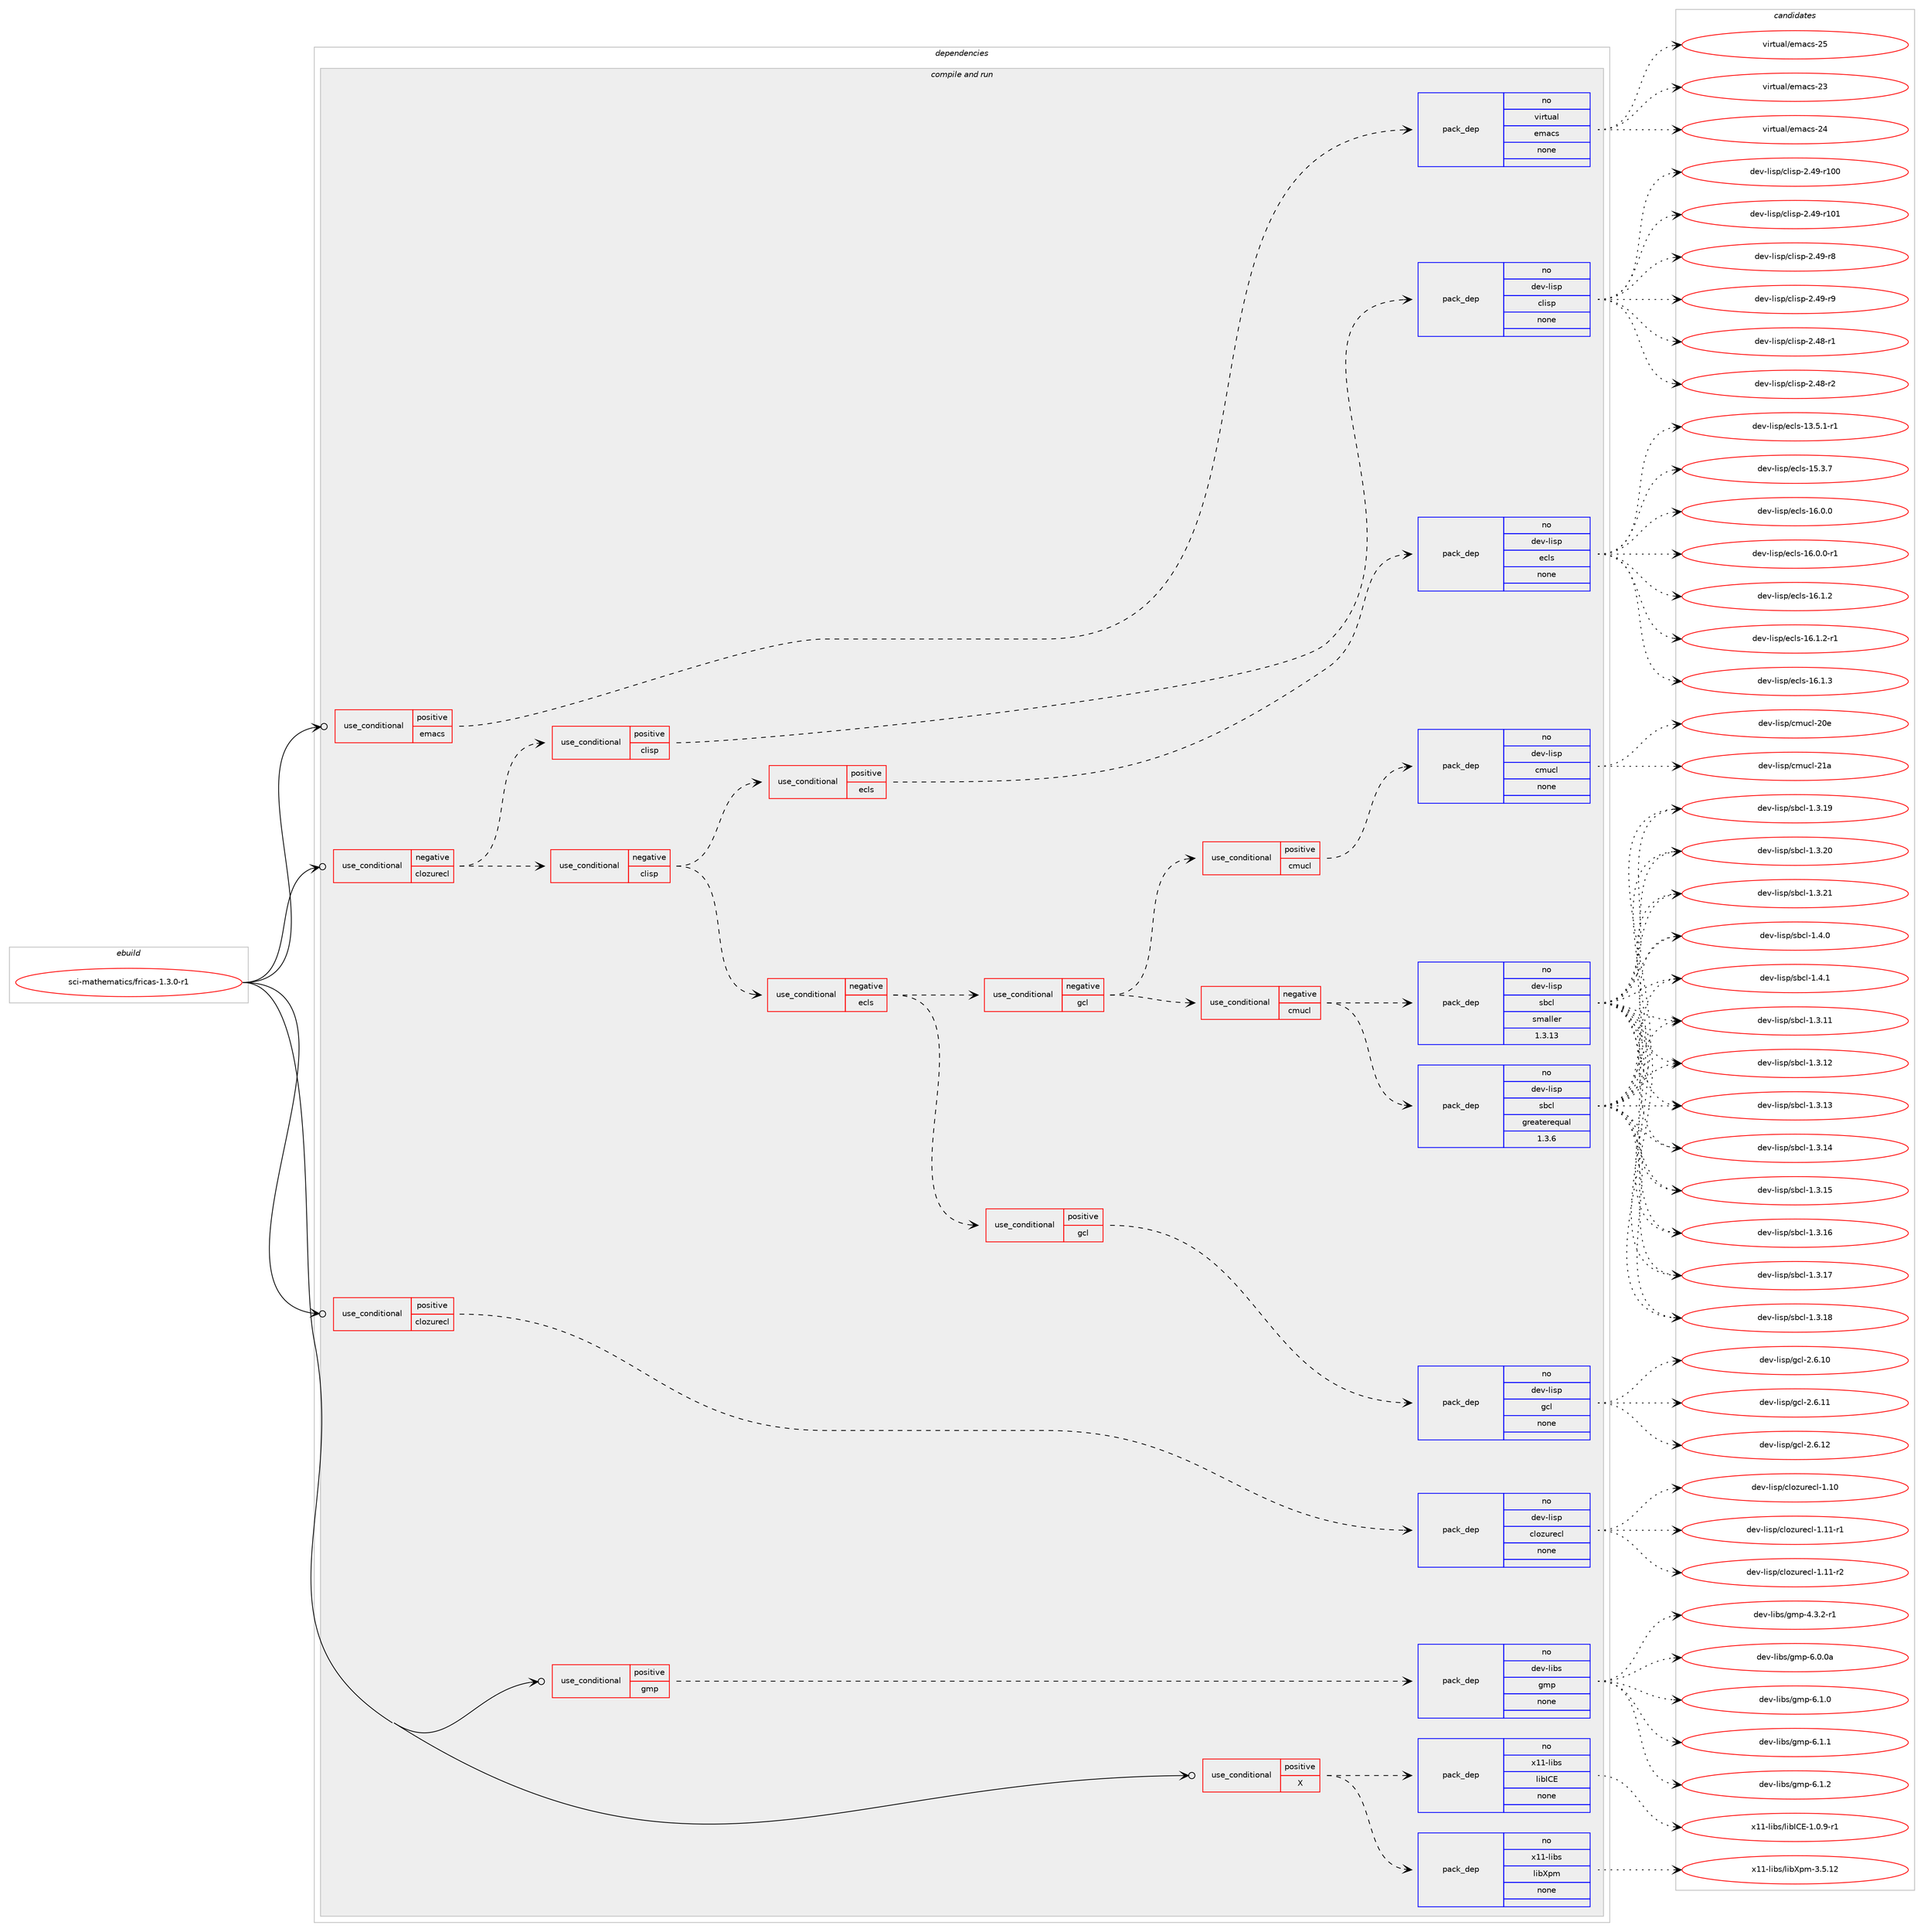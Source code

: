 digraph prolog {

# *************
# Graph options
# *************

newrank=true;
concentrate=true;
compound=true;
graph [rankdir=LR,fontname=Helvetica,fontsize=10,ranksep=1.5];#, ranksep=2.5, nodesep=0.2];
edge  [arrowhead=vee];
node  [fontname=Helvetica,fontsize=10];

# **********
# The ebuild
# **********

subgraph cluster_leftcol {
color=gray;
rank=same;
label=<<i>ebuild</i>>;
id [label="sci-mathematics/fricas-1.3.0-r1", color=red, width=4, href="../sci-mathematics/fricas-1.3.0-r1.svg"];
}

# ****************
# The dependencies
# ****************

subgraph cluster_midcol {
color=gray;
label=<<i>dependencies</i>>;
subgraph cluster_compile {
fillcolor="#eeeeee";
style=filled;
label=<<i>compile</i>>;
}
subgraph cluster_compileandrun {
fillcolor="#eeeeee";
style=filled;
label=<<i>compile and run</i>>;
subgraph cond111323 {
dependency455008 [label=<<TABLE BORDER="0" CELLBORDER="1" CELLSPACING="0" CELLPADDING="4"><TR><TD ROWSPAN="3" CELLPADDING="10">use_conditional</TD></TR><TR><TD>negative</TD></TR><TR><TD>clozurecl</TD></TR></TABLE>>, shape=none, color=red];
subgraph cond111324 {
dependency455009 [label=<<TABLE BORDER="0" CELLBORDER="1" CELLSPACING="0" CELLPADDING="4"><TR><TD ROWSPAN="3" CELLPADDING="10">use_conditional</TD></TR><TR><TD>positive</TD></TR><TR><TD>clisp</TD></TR></TABLE>>, shape=none, color=red];
subgraph pack335729 {
dependency455010 [label=<<TABLE BORDER="0" CELLBORDER="1" CELLSPACING="0" CELLPADDING="4" WIDTH="220"><TR><TD ROWSPAN="6" CELLPADDING="30">pack_dep</TD></TR><TR><TD WIDTH="110">no</TD></TR><TR><TD>dev-lisp</TD></TR><TR><TD>clisp</TD></TR><TR><TD>none</TD></TR><TR><TD></TD></TR></TABLE>>, shape=none, color=blue];
}
dependency455009:e -> dependency455010:w [weight=20,style="dashed",arrowhead="vee"];
}
dependency455008:e -> dependency455009:w [weight=20,style="dashed",arrowhead="vee"];
subgraph cond111325 {
dependency455011 [label=<<TABLE BORDER="0" CELLBORDER="1" CELLSPACING="0" CELLPADDING="4"><TR><TD ROWSPAN="3" CELLPADDING="10">use_conditional</TD></TR><TR><TD>negative</TD></TR><TR><TD>clisp</TD></TR></TABLE>>, shape=none, color=red];
subgraph cond111326 {
dependency455012 [label=<<TABLE BORDER="0" CELLBORDER="1" CELLSPACING="0" CELLPADDING="4"><TR><TD ROWSPAN="3" CELLPADDING="10">use_conditional</TD></TR><TR><TD>positive</TD></TR><TR><TD>ecls</TD></TR></TABLE>>, shape=none, color=red];
subgraph pack335730 {
dependency455013 [label=<<TABLE BORDER="0" CELLBORDER="1" CELLSPACING="0" CELLPADDING="4" WIDTH="220"><TR><TD ROWSPAN="6" CELLPADDING="30">pack_dep</TD></TR><TR><TD WIDTH="110">no</TD></TR><TR><TD>dev-lisp</TD></TR><TR><TD>ecls</TD></TR><TR><TD>none</TD></TR><TR><TD></TD></TR></TABLE>>, shape=none, color=blue];
}
dependency455012:e -> dependency455013:w [weight=20,style="dashed",arrowhead="vee"];
}
dependency455011:e -> dependency455012:w [weight=20,style="dashed",arrowhead="vee"];
subgraph cond111327 {
dependency455014 [label=<<TABLE BORDER="0" CELLBORDER="1" CELLSPACING="0" CELLPADDING="4"><TR><TD ROWSPAN="3" CELLPADDING="10">use_conditional</TD></TR><TR><TD>negative</TD></TR><TR><TD>ecls</TD></TR></TABLE>>, shape=none, color=red];
subgraph cond111328 {
dependency455015 [label=<<TABLE BORDER="0" CELLBORDER="1" CELLSPACING="0" CELLPADDING="4"><TR><TD ROWSPAN="3" CELLPADDING="10">use_conditional</TD></TR><TR><TD>positive</TD></TR><TR><TD>gcl</TD></TR></TABLE>>, shape=none, color=red];
subgraph pack335731 {
dependency455016 [label=<<TABLE BORDER="0" CELLBORDER="1" CELLSPACING="0" CELLPADDING="4" WIDTH="220"><TR><TD ROWSPAN="6" CELLPADDING="30">pack_dep</TD></TR><TR><TD WIDTH="110">no</TD></TR><TR><TD>dev-lisp</TD></TR><TR><TD>gcl</TD></TR><TR><TD>none</TD></TR><TR><TD></TD></TR></TABLE>>, shape=none, color=blue];
}
dependency455015:e -> dependency455016:w [weight=20,style="dashed",arrowhead="vee"];
}
dependency455014:e -> dependency455015:w [weight=20,style="dashed",arrowhead="vee"];
subgraph cond111329 {
dependency455017 [label=<<TABLE BORDER="0" CELLBORDER="1" CELLSPACING="0" CELLPADDING="4"><TR><TD ROWSPAN="3" CELLPADDING="10">use_conditional</TD></TR><TR><TD>negative</TD></TR><TR><TD>gcl</TD></TR></TABLE>>, shape=none, color=red];
subgraph cond111330 {
dependency455018 [label=<<TABLE BORDER="0" CELLBORDER="1" CELLSPACING="0" CELLPADDING="4"><TR><TD ROWSPAN="3" CELLPADDING="10">use_conditional</TD></TR><TR><TD>positive</TD></TR><TR><TD>cmucl</TD></TR></TABLE>>, shape=none, color=red];
subgraph pack335732 {
dependency455019 [label=<<TABLE BORDER="0" CELLBORDER="1" CELLSPACING="0" CELLPADDING="4" WIDTH="220"><TR><TD ROWSPAN="6" CELLPADDING="30">pack_dep</TD></TR><TR><TD WIDTH="110">no</TD></TR><TR><TD>dev-lisp</TD></TR><TR><TD>cmucl</TD></TR><TR><TD>none</TD></TR><TR><TD></TD></TR></TABLE>>, shape=none, color=blue];
}
dependency455018:e -> dependency455019:w [weight=20,style="dashed",arrowhead="vee"];
}
dependency455017:e -> dependency455018:w [weight=20,style="dashed",arrowhead="vee"];
subgraph cond111331 {
dependency455020 [label=<<TABLE BORDER="0" CELLBORDER="1" CELLSPACING="0" CELLPADDING="4"><TR><TD ROWSPAN="3" CELLPADDING="10">use_conditional</TD></TR><TR><TD>negative</TD></TR><TR><TD>cmucl</TD></TR></TABLE>>, shape=none, color=red];
subgraph pack335733 {
dependency455021 [label=<<TABLE BORDER="0" CELLBORDER="1" CELLSPACING="0" CELLPADDING="4" WIDTH="220"><TR><TD ROWSPAN="6" CELLPADDING="30">pack_dep</TD></TR><TR><TD WIDTH="110">no</TD></TR><TR><TD>dev-lisp</TD></TR><TR><TD>sbcl</TD></TR><TR><TD>greaterequal</TD></TR><TR><TD>1.3.6</TD></TR></TABLE>>, shape=none, color=blue];
}
dependency455020:e -> dependency455021:w [weight=20,style="dashed",arrowhead="vee"];
subgraph pack335734 {
dependency455022 [label=<<TABLE BORDER="0" CELLBORDER="1" CELLSPACING="0" CELLPADDING="4" WIDTH="220"><TR><TD ROWSPAN="6" CELLPADDING="30">pack_dep</TD></TR><TR><TD WIDTH="110">no</TD></TR><TR><TD>dev-lisp</TD></TR><TR><TD>sbcl</TD></TR><TR><TD>smaller</TD></TR><TR><TD>1.3.13</TD></TR></TABLE>>, shape=none, color=blue];
}
dependency455020:e -> dependency455022:w [weight=20,style="dashed",arrowhead="vee"];
}
dependency455017:e -> dependency455020:w [weight=20,style="dashed",arrowhead="vee"];
}
dependency455014:e -> dependency455017:w [weight=20,style="dashed",arrowhead="vee"];
}
dependency455011:e -> dependency455014:w [weight=20,style="dashed",arrowhead="vee"];
}
dependency455008:e -> dependency455011:w [weight=20,style="dashed",arrowhead="vee"];
}
id:e -> dependency455008:w [weight=20,style="solid",arrowhead="odotvee"];
subgraph cond111332 {
dependency455023 [label=<<TABLE BORDER="0" CELLBORDER="1" CELLSPACING="0" CELLPADDING="4"><TR><TD ROWSPAN="3" CELLPADDING="10">use_conditional</TD></TR><TR><TD>positive</TD></TR><TR><TD>X</TD></TR></TABLE>>, shape=none, color=red];
subgraph pack335735 {
dependency455024 [label=<<TABLE BORDER="0" CELLBORDER="1" CELLSPACING="0" CELLPADDING="4" WIDTH="220"><TR><TD ROWSPAN="6" CELLPADDING="30">pack_dep</TD></TR><TR><TD WIDTH="110">no</TD></TR><TR><TD>x11-libs</TD></TR><TR><TD>libXpm</TD></TR><TR><TD>none</TD></TR><TR><TD></TD></TR></TABLE>>, shape=none, color=blue];
}
dependency455023:e -> dependency455024:w [weight=20,style="dashed",arrowhead="vee"];
subgraph pack335736 {
dependency455025 [label=<<TABLE BORDER="0" CELLBORDER="1" CELLSPACING="0" CELLPADDING="4" WIDTH="220"><TR><TD ROWSPAN="6" CELLPADDING="30">pack_dep</TD></TR><TR><TD WIDTH="110">no</TD></TR><TR><TD>x11-libs</TD></TR><TR><TD>libICE</TD></TR><TR><TD>none</TD></TR><TR><TD></TD></TR></TABLE>>, shape=none, color=blue];
}
dependency455023:e -> dependency455025:w [weight=20,style="dashed",arrowhead="vee"];
}
id:e -> dependency455023:w [weight=20,style="solid",arrowhead="odotvee"];
subgraph cond111333 {
dependency455026 [label=<<TABLE BORDER="0" CELLBORDER="1" CELLSPACING="0" CELLPADDING="4"><TR><TD ROWSPAN="3" CELLPADDING="10">use_conditional</TD></TR><TR><TD>positive</TD></TR><TR><TD>clozurecl</TD></TR></TABLE>>, shape=none, color=red];
subgraph pack335737 {
dependency455027 [label=<<TABLE BORDER="0" CELLBORDER="1" CELLSPACING="0" CELLPADDING="4" WIDTH="220"><TR><TD ROWSPAN="6" CELLPADDING="30">pack_dep</TD></TR><TR><TD WIDTH="110">no</TD></TR><TR><TD>dev-lisp</TD></TR><TR><TD>clozurecl</TD></TR><TR><TD>none</TD></TR><TR><TD></TD></TR></TABLE>>, shape=none, color=blue];
}
dependency455026:e -> dependency455027:w [weight=20,style="dashed",arrowhead="vee"];
}
id:e -> dependency455026:w [weight=20,style="solid",arrowhead="odotvee"];
subgraph cond111334 {
dependency455028 [label=<<TABLE BORDER="0" CELLBORDER="1" CELLSPACING="0" CELLPADDING="4"><TR><TD ROWSPAN="3" CELLPADDING="10">use_conditional</TD></TR><TR><TD>positive</TD></TR><TR><TD>emacs</TD></TR></TABLE>>, shape=none, color=red];
subgraph pack335738 {
dependency455029 [label=<<TABLE BORDER="0" CELLBORDER="1" CELLSPACING="0" CELLPADDING="4" WIDTH="220"><TR><TD ROWSPAN="6" CELLPADDING="30">pack_dep</TD></TR><TR><TD WIDTH="110">no</TD></TR><TR><TD>virtual</TD></TR><TR><TD>emacs</TD></TR><TR><TD>none</TD></TR><TR><TD></TD></TR></TABLE>>, shape=none, color=blue];
}
dependency455028:e -> dependency455029:w [weight=20,style="dashed",arrowhead="vee"];
}
id:e -> dependency455028:w [weight=20,style="solid",arrowhead="odotvee"];
subgraph cond111335 {
dependency455030 [label=<<TABLE BORDER="0" CELLBORDER="1" CELLSPACING="0" CELLPADDING="4"><TR><TD ROWSPAN="3" CELLPADDING="10">use_conditional</TD></TR><TR><TD>positive</TD></TR><TR><TD>gmp</TD></TR></TABLE>>, shape=none, color=red];
subgraph pack335739 {
dependency455031 [label=<<TABLE BORDER="0" CELLBORDER="1" CELLSPACING="0" CELLPADDING="4" WIDTH="220"><TR><TD ROWSPAN="6" CELLPADDING="30">pack_dep</TD></TR><TR><TD WIDTH="110">no</TD></TR><TR><TD>dev-libs</TD></TR><TR><TD>gmp</TD></TR><TR><TD>none</TD></TR><TR><TD></TD></TR></TABLE>>, shape=none, color=blue];
}
dependency455030:e -> dependency455031:w [weight=20,style="dashed",arrowhead="vee"];
}
id:e -> dependency455030:w [weight=20,style="solid",arrowhead="odotvee"];
}
subgraph cluster_run {
fillcolor="#eeeeee";
style=filled;
label=<<i>run</i>>;
}
}

# **************
# The candidates
# **************

subgraph cluster_choices {
rank=same;
color=gray;
label=<<i>candidates</i>>;

subgraph choice335729 {
color=black;
nodesep=1;
choice10010111845108105115112479910810511511245504652564511449 [label="dev-lisp/clisp-2.48-r1", color=red, width=4,href="../dev-lisp/clisp-2.48-r1.svg"];
choice10010111845108105115112479910810511511245504652564511450 [label="dev-lisp/clisp-2.48-r2", color=red, width=4,href="../dev-lisp/clisp-2.48-r2.svg"];
choice100101118451081051151124799108105115112455046525745114494848 [label="dev-lisp/clisp-2.49-r100", color=red, width=4,href="../dev-lisp/clisp-2.49-r100.svg"];
choice100101118451081051151124799108105115112455046525745114494849 [label="dev-lisp/clisp-2.49-r101", color=red, width=4,href="../dev-lisp/clisp-2.49-r101.svg"];
choice10010111845108105115112479910810511511245504652574511456 [label="dev-lisp/clisp-2.49-r8", color=red, width=4,href="../dev-lisp/clisp-2.49-r8.svg"];
choice10010111845108105115112479910810511511245504652574511457 [label="dev-lisp/clisp-2.49-r9", color=red, width=4,href="../dev-lisp/clisp-2.49-r9.svg"];
dependency455010:e -> choice10010111845108105115112479910810511511245504652564511449:w [style=dotted,weight="100"];
dependency455010:e -> choice10010111845108105115112479910810511511245504652564511450:w [style=dotted,weight="100"];
dependency455010:e -> choice100101118451081051151124799108105115112455046525745114494848:w [style=dotted,weight="100"];
dependency455010:e -> choice100101118451081051151124799108105115112455046525745114494849:w [style=dotted,weight="100"];
dependency455010:e -> choice10010111845108105115112479910810511511245504652574511456:w [style=dotted,weight="100"];
dependency455010:e -> choice10010111845108105115112479910810511511245504652574511457:w [style=dotted,weight="100"];
}
subgraph choice335730 {
color=black;
nodesep=1;
choice100101118451081051151124710199108115454951465346494511449 [label="dev-lisp/ecls-13.5.1-r1", color=red, width=4,href="../dev-lisp/ecls-13.5.1-r1.svg"];
choice10010111845108105115112471019910811545495346514655 [label="dev-lisp/ecls-15.3.7", color=red, width=4,href="../dev-lisp/ecls-15.3.7.svg"];
choice10010111845108105115112471019910811545495446484648 [label="dev-lisp/ecls-16.0.0", color=red, width=4,href="../dev-lisp/ecls-16.0.0.svg"];
choice100101118451081051151124710199108115454954464846484511449 [label="dev-lisp/ecls-16.0.0-r1", color=red, width=4,href="../dev-lisp/ecls-16.0.0-r1.svg"];
choice10010111845108105115112471019910811545495446494650 [label="dev-lisp/ecls-16.1.2", color=red, width=4,href="../dev-lisp/ecls-16.1.2.svg"];
choice100101118451081051151124710199108115454954464946504511449 [label="dev-lisp/ecls-16.1.2-r1", color=red, width=4,href="../dev-lisp/ecls-16.1.2-r1.svg"];
choice10010111845108105115112471019910811545495446494651 [label="dev-lisp/ecls-16.1.3", color=red, width=4,href="../dev-lisp/ecls-16.1.3.svg"];
dependency455013:e -> choice100101118451081051151124710199108115454951465346494511449:w [style=dotted,weight="100"];
dependency455013:e -> choice10010111845108105115112471019910811545495346514655:w [style=dotted,weight="100"];
dependency455013:e -> choice10010111845108105115112471019910811545495446484648:w [style=dotted,weight="100"];
dependency455013:e -> choice100101118451081051151124710199108115454954464846484511449:w [style=dotted,weight="100"];
dependency455013:e -> choice10010111845108105115112471019910811545495446494650:w [style=dotted,weight="100"];
dependency455013:e -> choice100101118451081051151124710199108115454954464946504511449:w [style=dotted,weight="100"];
dependency455013:e -> choice10010111845108105115112471019910811545495446494651:w [style=dotted,weight="100"];
}
subgraph choice335731 {
color=black;
nodesep=1;
choice10010111845108105115112471039910845504654464948 [label="dev-lisp/gcl-2.6.10", color=red, width=4,href="../dev-lisp/gcl-2.6.10.svg"];
choice10010111845108105115112471039910845504654464949 [label="dev-lisp/gcl-2.6.11", color=red, width=4,href="../dev-lisp/gcl-2.6.11.svg"];
choice10010111845108105115112471039910845504654464950 [label="dev-lisp/gcl-2.6.12", color=red, width=4,href="../dev-lisp/gcl-2.6.12.svg"];
dependency455016:e -> choice10010111845108105115112471039910845504654464948:w [style=dotted,weight="100"];
dependency455016:e -> choice10010111845108105115112471039910845504654464949:w [style=dotted,weight="100"];
dependency455016:e -> choice10010111845108105115112471039910845504654464950:w [style=dotted,weight="100"];
}
subgraph choice335732 {
color=black;
nodesep=1;
choice10010111845108105115112479910911799108455048101 [label="dev-lisp/cmucl-20e", color=red, width=4,href="../dev-lisp/cmucl-20e.svg"];
choice1001011184510810511511247991091179910845504997 [label="dev-lisp/cmucl-21a", color=red, width=4,href="../dev-lisp/cmucl-21a.svg"];
dependency455019:e -> choice10010111845108105115112479910911799108455048101:w [style=dotted,weight="100"];
dependency455019:e -> choice1001011184510810511511247991091179910845504997:w [style=dotted,weight="100"];
}
subgraph choice335733 {
color=black;
nodesep=1;
choice1001011184510810511511247115989910845494651464949 [label="dev-lisp/sbcl-1.3.11", color=red, width=4,href="../dev-lisp/sbcl-1.3.11.svg"];
choice1001011184510810511511247115989910845494651464950 [label="dev-lisp/sbcl-1.3.12", color=red, width=4,href="../dev-lisp/sbcl-1.3.12.svg"];
choice1001011184510810511511247115989910845494651464951 [label="dev-lisp/sbcl-1.3.13", color=red, width=4,href="../dev-lisp/sbcl-1.3.13.svg"];
choice1001011184510810511511247115989910845494651464952 [label="dev-lisp/sbcl-1.3.14", color=red, width=4,href="../dev-lisp/sbcl-1.3.14.svg"];
choice1001011184510810511511247115989910845494651464953 [label="dev-lisp/sbcl-1.3.15", color=red, width=4,href="../dev-lisp/sbcl-1.3.15.svg"];
choice1001011184510810511511247115989910845494651464954 [label="dev-lisp/sbcl-1.3.16", color=red, width=4,href="../dev-lisp/sbcl-1.3.16.svg"];
choice1001011184510810511511247115989910845494651464955 [label="dev-lisp/sbcl-1.3.17", color=red, width=4,href="../dev-lisp/sbcl-1.3.17.svg"];
choice1001011184510810511511247115989910845494651464956 [label="dev-lisp/sbcl-1.3.18", color=red, width=4,href="../dev-lisp/sbcl-1.3.18.svg"];
choice1001011184510810511511247115989910845494651464957 [label="dev-lisp/sbcl-1.3.19", color=red, width=4,href="../dev-lisp/sbcl-1.3.19.svg"];
choice1001011184510810511511247115989910845494651465048 [label="dev-lisp/sbcl-1.3.20", color=red, width=4,href="../dev-lisp/sbcl-1.3.20.svg"];
choice1001011184510810511511247115989910845494651465049 [label="dev-lisp/sbcl-1.3.21", color=red, width=4,href="../dev-lisp/sbcl-1.3.21.svg"];
choice10010111845108105115112471159899108454946524648 [label="dev-lisp/sbcl-1.4.0", color=red, width=4,href="../dev-lisp/sbcl-1.4.0.svg"];
choice10010111845108105115112471159899108454946524649 [label="dev-lisp/sbcl-1.4.1", color=red, width=4,href="../dev-lisp/sbcl-1.4.1.svg"];
dependency455021:e -> choice1001011184510810511511247115989910845494651464949:w [style=dotted,weight="100"];
dependency455021:e -> choice1001011184510810511511247115989910845494651464950:w [style=dotted,weight="100"];
dependency455021:e -> choice1001011184510810511511247115989910845494651464951:w [style=dotted,weight="100"];
dependency455021:e -> choice1001011184510810511511247115989910845494651464952:w [style=dotted,weight="100"];
dependency455021:e -> choice1001011184510810511511247115989910845494651464953:w [style=dotted,weight="100"];
dependency455021:e -> choice1001011184510810511511247115989910845494651464954:w [style=dotted,weight="100"];
dependency455021:e -> choice1001011184510810511511247115989910845494651464955:w [style=dotted,weight="100"];
dependency455021:e -> choice1001011184510810511511247115989910845494651464956:w [style=dotted,weight="100"];
dependency455021:e -> choice1001011184510810511511247115989910845494651464957:w [style=dotted,weight="100"];
dependency455021:e -> choice1001011184510810511511247115989910845494651465048:w [style=dotted,weight="100"];
dependency455021:e -> choice1001011184510810511511247115989910845494651465049:w [style=dotted,weight="100"];
dependency455021:e -> choice10010111845108105115112471159899108454946524648:w [style=dotted,weight="100"];
dependency455021:e -> choice10010111845108105115112471159899108454946524649:w [style=dotted,weight="100"];
}
subgraph choice335734 {
color=black;
nodesep=1;
choice1001011184510810511511247115989910845494651464949 [label="dev-lisp/sbcl-1.3.11", color=red, width=4,href="../dev-lisp/sbcl-1.3.11.svg"];
choice1001011184510810511511247115989910845494651464950 [label="dev-lisp/sbcl-1.3.12", color=red, width=4,href="../dev-lisp/sbcl-1.3.12.svg"];
choice1001011184510810511511247115989910845494651464951 [label="dev-lisp/sbcl-1.3.13", color=red, width=4,href="../dev-lisp/sbcl-1.3.13.svg"];
choice1001011184510810511511247115989910845494651464952 [label="dev-lisp/sbcl-1.3.14", color=red, width=4,href="../dev-lisp/sbcl-1.3.14.svg"];
choice1001011184510810511511247115989910845494651464953 [label="dev-lisp/sbcl-1.3.15", color=red, width=4,href="../dev-lisp/sbcl-1.3.15.svg"];
choice1001011184510810511511247115989910845494651464954 [label="dev-lisp/sbcl-1.3.16", color=red, width=4,href="../dev-lisp/sbcl-1.3.16.svg"];
choice1001011184510810511511247115989910845494651464955 [label="dev-lisp/sbcl-1.3.17", color=red, width=4,href="../dev-lisp/sbcl-1.3.17.svg"];
choice1001011184510810511511247115989910845494651464956 [label="dev-lisp/sbcl-1.3.18", color=red, width=4,href="../dev-lisp/sbcl-1.3.18.svg"];
choice1001011184510810511511247115989910845494651464957 [label="dev-lisp/sbcl-1.3.19", color=red, width=4,href="../dev-lisp/sbcl-1.3.19.svg"];
choice1001011184510810511511247115989910845494651465048 [label="dev-lisp/sbcl-1.3.20", color=red, width=4,href="../dev-lisp/sbcl-1.3.20.svg"];
choice1001011184510810511511247115989910845494651465049 [label="dev-lisp/sbcl-1.3.21", color=red, width=4,href="../dev-lisp/sbcl-1.3.21.svg"];
choice10010111845108105115112471159899108454946524648 [label="dev-lisp/sbcl-1.4.0", color=red, width=4,href="../dev-lisp/sbcl-1.4.0.svg"];
choice10010111845108105115112471159899108454946524649 [label="dev-lisp/sbcl-1.4.1", color=red, width=4,href="../dev-lisp/sbcl-1.4.1.svg"];
dependency455022:e -> choice1001011184510810511511247115989910845494651464949:w [style=dotted,weight="100"];
dependency455022:e -> choice1001011184510810511511247115989910845494651464950:w [style=dotted,weight="100"];
dependency455022:e -> choice1001011184510810511511247115989910845494651464951:w [style=dotted,weight="100"];
dependency455022:e -> choice1001011184510810511511247115989910845494651464952:w [style=dotted,weight="100"];
dependency455022:e -> choice1001011184510810511511247115989910845494651464953:w [style=dotted,weight="100"];
dependency455022:e -> choice1001011184510810511511247115989910845494651464954:w [style=dotted,weight="100"];
dependency455022:e -> choice1001011184510810511511247115989910845494651464955:w [style=dotted,weight="100"];
dependency455022:e -> choice1001011184510810511511247115989910845494651464956:w [style=dotted,weight="100"];
dependency455022:e -> choice1001011184510810511511247115989910845494651464957:w [style=dotted,weight="100"];
dependency455022:e -> choice1001011184510810511511247115989910845494651465048:w [style=dotted,weight="100"];
dependency455022:e -> choice1001011184510810511511247115989910845494651465049:w [style=dotted,weight="100"];
dependency455022:e -> choice10010111845108105115112471159899108454946524648:w [style=dotted,weight="100"];
dependency455022:e -> choice10010111845108105115112471159899108454946524649:w [style=dotted,weight="100"];
}
subgraph choice335735 {
color=black;
nodesep=1;
choice1204949451081059811547108105988811210945514653464950 [label="x11-libs/libXpm-3.5.12", color=red, width=4,href="../x11-libs/libXpm-3.5.12.svg"];
dependency455024:e -> choice1204949451081059811547108105988811210945514653464950:w [style=dotted,weight="100"];
}
subgraph choice335736 {
color=black;
nodesep=1;
choice1204949451081059811547108105987367694549464846574511449 [label="x11-libs/libICE-1.0.9-r1", color=red, width=4,href="../x11-libs/libICE-1.0.9-r1.svg"];
dependency455025:e -> choice1204949451081059811547108105987367694549464846574511449:w [style=dotted,weight="100"];
}
subgraph choice335737 {
color=black;
nodesep=1;
choice100101118451081051151124799108111122117114101991084549464948 [label="dev-lisp/clozurecl-1.10", color=red, width=4,href="../dev-lisp/clozurecl-1.10.svg"];
choice1001011184510810511511247991081111221171141019910845494649494511449 [label="dev-lisp/clozurecl-1.11-r1", color=red, width=4,href="../dev-lisp/clozurecl-1.11-r1.svg"];
choice1001011184510810511511247991081111221171141019910845494649494511450 [label="dev-lisp/clozurecl-1.11-r2", color=red, width=4,href="../dev-lisp/clozurecl-1.11-r2.svg"];
dependency455027:e -> choice100101118451081051151124799108111122117114101991084549464948:w [style=dotted,weight="100"];
dependency455027:e -> choice1001011184510810511511247991081111221171141019910845494649494511449:w [style=dotted,weight="100"];
dependency455027:e -> choice1001011184510810511511247991081111221171141019910845494649494511450:w [style=dotted,weight="100"];
}
subgraph choice335738 {
color=black;
nodesep=1;
choice11810511411611797108471011099799115455051 [label="virtual/emacs-23", color=red, width=4,href="../virtual/emacs-23.svg"];
choice11810511411611797108471011099799115455052 [label="virtual/emacs-24", color=red, width=4,href="../virtual/emacs-24.svg"];
choice11810511411611797108471011099799115455053 [label="virtual/emacs-25", color=red, width=4,href="../virtual/emacs-25.svg"];
dependency455029:e -> choice11810511411611797108471011099799115455051:w [style=dotted,weight="100"];
dependency455029:e -> choice11810511411611797108471011099799115455052:w [style=dotted,weight="100"];
dependency455029:e -> choice11810511411611797108471011099799115455053:w [style=dotted,weight="100"];
}
subgraph choice335739 {
color=black;
nodesep=1;
choice1001011184510810598115471031091124552465146504511449 [label="dev-libs/gmp-4.3.2-r1", color=red, width=4,href="../dev-libs/gmp-4.3.2-r1.svg"];
choice10010111845108105981154710310911245544648464897 [label="dev-libs/gmp-6.0.0a", color=red, width=4,href="../dev-libs/gmp-6.0.0a.svg"];
choice100101118451081059811547103109112455446494648 [label="dev-libs/gmp-6.1.0", color=red, width=4,href="../dev-libs/gmp-6.1.0.svg"];
choice100101118451081059811547103109112455446494649 [label="dev-libs/gmp-6.1.1", color=red, width=4,href="../dev-libs/gmp-6.1.1.svg"];
choice100101118451081059811547103109112455446494650 [label="dev-libs/gmp-6.1.2", color=red, width=4,href="../dev-libs/gmp-6.1.2.svg"];
dependency455031:e -> choice1001011184510810598115471031091124552465146504511449:w [style=dotted,weight="100"];
dependency455031:e -> choice10010111845108105981154710310911245544648464897:w [style=dotted,weight="100"];
dependency455031:e -> choice100101118451081059811547103109112455446494648:w [style=dotted,weight="100"];
dependency455031:e -> choice100101118451081059811547103109112455446494649:w [style=dotted,weight="100"];
dependency455031:e -> choice100101118451081059811547103109112455446494650:w [style=dotted,weight="100"];
}
}

}

